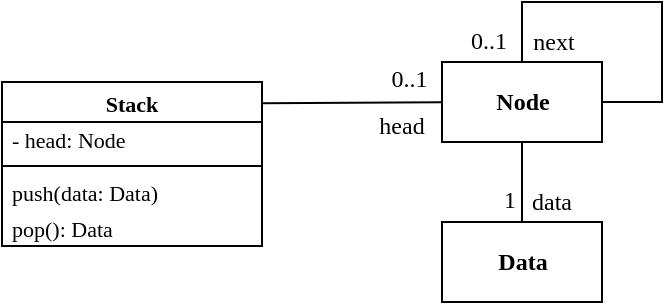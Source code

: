 <mxfile>
    <diagram id="rLTFirSggqk5s6QhS6uG" name="Page-1">
        <mxGraphModel dx="1535" dy="1058" grid="0" gridSize="10" guides="1" tooltips="1" connect="1" arrows="1" fold="1" page="1" pageScale="1" pageWidth="827" pageHeight="1169" math="0" shadow="0">
            <root>
                <mxCell id="0"/>
                <mxCell id="1" parent="0"/>
                <mxCell id="65" value="&lt;b&gt;&lt;font data-font-src=&quot;https://fonts.googleapis.com/css?family=Alegreya+Sans&quot; face=&quot;Alegreya Sans&quot;&gt;Node&lt;/font&gt;&lt;/b&gt;" style="html=1;fontFamily=Alegreya;fontSource=https%3A%2F%2Ffonts.googleapis.com%2Fcss%3Ffamily%3DAlegreya;" parent="1" vertex="1">
                    <mxGeometry x="-560" y="60" width="80" height="40" as="geometry"/>
                </mxCell>
                <mxCell id="70" value="" style="endArrow=none;shadow=0;strokeWidth=1;rounded=0;endFill=0;elbow=vertical;entryX=1;entryY=0.5;entryDx=0;entryDy=0;" parent="1" source="65" target="65" edge="1">
                    <mxGeometry x="0.5" y="41" relative="1" as="geometry">
                        <mxPoint x="-520" y="-3" as="sourcePoint"/>
                        <mxPoint x="-470" y="27" as="targetPoint"/>
                        <mxPoint x="-40" y="32" as="offset"/>
                        <Array as="points">
                            <mxPoint x="-520" y="30"/>
                            <mxPoint x="-450" y="30"/>
                            <mxPoint x="-450" y="80"/>
                        </Array>
                    </mxGeometry>
                </mxCell>
                <mxCell id="71" value="0..1" style="resizable=0;align=right;verticalAlign=bottom;labelBackgroundColor=none;fontSize=12;fontFamily=Alegreya;spacingBottom=2;" parent="70" connectable="0" vertex="1">
                    <mxGeometry x="1" relative="1" as="geometry">
                        <mxPoint x="-46" y="-20" as="offset"/>
                    </mxGeometry>
                </mxCell>
                <mxCell id="72" value="next&amp;nbsp;" style="text;html=1;resizable=0;points=[];;align=center;verticalAlign=middle;labelBackgroundColor=none;rounded=0;shadow=0;strokeWidth=1;fontSize=12;fontFamily=Alegreya;rotation=0;" parent="70" vertex="1" connectable="0">
                    <mxGeometry relative="1" as="geometry">
                        <mxPoint x="-43" y="20" as="offset"/>
                    </mxGeometry>
                </mxCell>
                <mxCell id="77" value="" style="endArrow=none;shadow=0;strokeWidth=1;rounded=0;endFill=0;elbow=vertical;exitX=0.998;exitY=0.129;exitDx=0;exitDy=0;exitPerimeter=0;" parent="1" source="86" target="65" edge="1">
                    <mxGeometry x="0.5" y="41" relative="1" as="geometry">
                        <mxPoint x="-630" y="80" as="sourcePoint"/>
                        <mxPoint x="-487" y="-83" as="targetPoint"/>
                        <mxPoint x="-40" y="32" as="offset"/>
                    </mxGeometry>
                </mxCell>
                <mxCell id="78" value="0..1" style="resizable=0;align=right;verticalAlign=bottom;labelBackgroundColor=none;fontSize=12;fontFamily=Alegreya;spacingBottom=2;" parent="77" connectable="0" vertex="1">
                    <mxGeometry x="1" relative="1" as="geometry">
                        <mxPoint x="-6" y="-1" as="offset"/>
                    </mxGeometry>
                </mxCell>
                <mxCell id="79" value="head&amp;nbsp;" style="text;html=1;resizable=0;points=[];;align=center;verticalAlign=middle;labelBackgroundColor=none;rounded=0;shadow=0;strokeWidth=1;fontSize=12;fontFamily=Alegreya;" parent="77" vertex="1" connectable="0">
                    <mxGeometry relative="1" as="geometry">
                        <mxPoint x="26" y="11" as="offset"/>
                    </mxGeometry>
                </mxCell>
                <mxCell id="86" value="Stack" style="swimlane;fontStyle=1;align=center;verticalAlign=top;childLayout=stackLayout;horizontal=1;startSize=20;horizontalStack=0;resizeParent=1;resizeParentMax=0;resizeLast=0;collapsible=1;marginBottom=0;fontFamily=Alegreya Sans;fontSize=11;fontSource=https%3A%2F%2Ffonts.googleapis.com%2Fcss%3Ffamily%3DAlegreya%2BSans;spacing=0;" vertex="1" parent="1">
                    <mxGeometry x="-780" y="70" width="130" height="82" as="geometry">
                        <mxRectangle x="850" y="510" width="80" height="30" as="alternateBounds"/>
                    </mxGeometry>
                </mxCell>
                <mxCell id="87" value="- head: Node" style="text;strokeColor=none;fillColor=none;align=left;verticalAlign=middle;spacingLeft=3;spacingRight=4;overflow=hidden;rotatable=0;points=[[0,0.5],[1,0.5]];portConstraint=eastwest;fontFamily=Alegreya;fontSize=11;fontStyle=0;html=1;imageWidth=24;imageHeight=24;comic=0;imageAspect=0;" vertex="1" parent="86">
                    <mxGeometry y="20" width="130" height="18" as="geometry"/>
                </mxCell>
                <mxCell id="89" value="" style="line;strokeWidth=1;fillColor=none;align=left;verticalAlign=middle;spacingTop=-1;spacingLeft=3;spacingRight=3;rotatable=0;labelPosition=right;points=[];portConstraint=eastwest;strokeColor=inherit;fontFamily=Alegreya;fontSize=11;" vertex="1" parent="86">
                    <mxGeometry y="38" width="130" height="8" as="geometry"/>
                </mxCell>
                <mxCell id="90" value="push(data: Data)" style="text;strokeColor=none;fillColor=none;align=left;verticalAlign=middle;spacingLeft=3;spacingRight=4;overflow=hidden;rotatable=0;points=[[0,0.5],[1,0.5]];portConstraint=eastwest;fontFamily=Alegreya;fontSize=11;fontStyle=0;imageWidth=24;imageHeight=24;comic=0;imageAspect=0;" vertex="1" parent="86">
                    <mxGeometry y="46" width="130" height="18" as="geometry"/>
                </mxCell>
                <mxCell id="91" value="pop(): Data" style="text;strokeColor=none;fillColor=none;align=left;verticalAlign=middle;spacingLeft=3;spacingRight=4;overflow=hidden;rotatable=0;points=[[0,0.5],[1,0.5]];portConstraint=eastwest;fontFamily=Alegreya;fontSize=11;fontStyle=0;imageWidth=24;imageHeight=24;comic=0;imageAspect=0;" vertex="1" parent="86">
                    <mxGeometry y="64" width="130" height="18" as="geometry"/>
                </mxCell>
                <mxCell id="93" value="&lt;b&gt;&lt;font data-font-src=&quot;https://fonts.googleapis.com/css?family=Alegreya+Sans&quot; face=&quot;Alegreya Sans&quot;&gt;Data&lt;/font&gt;&lt;/b&gt;" style="html=1;fontFamily=Alegreya;fontSource=https%3A%2F%2Ffonts.googleapis.com%2Fcss%3Ffamily%3DAlegreya;" vertex="1" parent="1">
                    <mxGeometry x="-560" y="140" width="80" height="40" as="geometry"/>
                </mxCell>
                <mxCell id="97" value="" style="endArrow=none;html=1;rounded=0;align=center;verticalAlign=top;endFill=0;labelBackgroundColor=none;fontFamily=Alegreya;fontSource=https%3A%2F%2Ffonts.googleapis.com%2Fcss%3Ffamily%3DAlegreya;" edge="1" parent="1" source="93" target="65">
                    <mxGeometry relative="1" as="geometry">
                        <mxPoint x="-590" y="340" as="sourcePoint"/>
                        <mxPoint x="-430" y="340" as="targetPoint"/>
                    </mxGeometry>
                </mxCell>
                <mxCell id="98" value="data" style="resizable=0;html=1;align=left;verticalAlign=bottom;labelBackgroundColor=none;fontFamily=Alegreya;fontSource=https%3A%2F%2Ffonts.googleapis.com%2Fcss%3Ffamily%3DAlegreya;" connectable="0" vertex="1" parent="97">
                    <mxGeometry x="-1" relative="1" as="geometry">
                        <mxPoint x="3" y="-2" as="offset"/>
                    </mxGeometry>
                </mxCell>
                <mxCell id="99" value="1" style="resizable=0;html=1;align=left;verticalAlign=top;labelBackgroundColor=none;fontFamily=Alegreya;fontSource=https%3A%2F%2Ffonts.googleapis.com%2Fcss%3Ffamily%3DAlegreya;" connectable="0" vertex="1" parent="97">
                    <mxGeometry x="-1" relative="1" as="geometry">
                        <mxPoint x="-11" y="-25" as="offset"/>
                    </mxGeometry>
                </mxCell>
            </root>
        </mxGraphModel>
    </diagram>
</mxfile>
